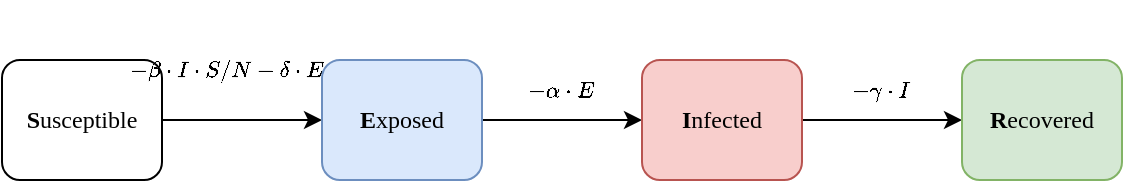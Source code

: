 <mxfile version="12.9.10" type="device"><diagram id="FG36tfGSG4wHbOtnv9c_" name="Page-1"><mxGraphModel dx="981" dy="516" grid="1" gridSize="10" guides="1" tooltips="1" connect="1" arrows="1" fold="1" page="1" pageScale="1" pageWidth="850" pageHeight="1100" math="1" shadow="0"><root><mxCell id="0"/><mxCell id="1" parent="0"/><mxCell id="bVCrSv2bwjg30R1tcTTc-8" value="&lt;font style=&quot;font-size: 11px&quot; face=&quot;serif&quot;&gt;$$ - \beta \cdot I \cdot S / N\\ -\delta \cdot E \cdot S$$&lt;/font&gt;" style="text;html=1;strokeColor=none;fillColor=none;align=center;verticalAlign=middle;whiteSpace=wrap;rounded=0;" parent="1" vertex="1"><mxGeometry x="110" y="180" width="100" height="70" as="geometry"/></mxCell><mxCell id="SVmLnqmhOzJaJuNP5m9O-1" style="edgeStyle=orthogonalEdgeStyle;rounded=0;orthogonalLoop=1;jettySize=auto;html=1;" edge="1" parent="1" source="bVCrSv2bwjg30R1tcTTc-1" target="bVCrSv2bwjg30R1tcTTc-2"><mxGeometry relative="1" as="geometry"/></mxCell><mxCell id="bVCrSv2bwjg30R1tcTTc-1" value="&lt;font face=&quot;serif&quot;&gt;&lt;b&gt;S&lt;/b&gt;usceptible&lt;/font&gt;" style="rounded=1;whiteSpace=wrap;html=1;fillColor=none;" parent="1" vertex="1"><mxGeometry x="40" y="210" width="80" height="60" as="geometry"/></mxCell><mxCell id="bVCrSv2bwjg30R1tcTTc-6" style="edgeStyle=orthogonalEdgeStyle;rounded=0;orthogonalLoop=1;jettySize=auto;html=1;entryX=0;entryY=0.5;entryDx=0;entryDy=0;exitX=1;exitY=0.5;exitDx=0;exitDy=0;" parent="1" source="bVCrSv2bwjg30R1tcTTc-2" target="bVCrSv2bwjg30R1tcTTc-3" edge="1"><mxGeometry relative="1" as="geometry"><Array as="points"><mxPoint x="310" y="240"/><mxPoint x="310" y="240"/></Array></mxGeometry></mxCell><mxCell id="bVCrSv2bwjg30R1tcTTc-2" value="&lt;font face=&quot;serif&quot;&gt;&lt;b&gt;E&lt;/b&gt;xposed&lt;/font&gt;" style="rounded=1;whiteSpace=wrap;html=1;fillColor=#dae8fc;strokeColor=#6c8ebf;" parent="1" vertex="1"><mxGeometry x="200" y="210" width="80" height="60" as="geometry"/></mxCell><mxCell id="bVCrSv2bwjg30R1tcTTc-7" style="edgeStyle=orthogonalEdgeStyle;rounded=0;orthogonalLoop=1;jettySize=auto;html=1;entryX=0;entryY=0.5;entryDx=0;entryDy=0;" parent="1" source="bVCrSv2bwjg30R1tcTTc-3" target="bVCrSv2bwjg30R1tcTTc-4" edge="1"><mxGeometry relative="1" as="geometry"/></mxCell><mxCell id="bVCrSv2bwjg30R1tcTTc-3" value="&lt;font face=&quot;serif&quot;&gt;&lt;b&gt;I&lt;/b&gt;nfected&lt;/font&gt;" style="rounded=1;whiteSpace=wrap;html=1;fillColor=#f8cecc;strokeColor=#b85450;" parent="1" vertex="1"><mxGeometry x="360" y="210" width="80" height="60" as="geometry"/></mxCell><mxCell id="bVCrSv2bwjg30R1tcTTc-4" value="&lt;font face=&quot;serif&quot;&gt;&lt;b&gt;R&lt;/b&gt;ecovered&lt;/font&gt;" style="rounded=1;whiteSpace=wrap;html=1;fillColor=#d5e8d4;strokeColor=#82b366;" parent="1" vertex="1"><mxGeometry x="520" y="210" width="80" height="60" as="geometry"/></mxCell><mxCell id="bVCrSv2bwjg30R1tcTTc-9" value="&lt;font style=&quot;font-size: 11px&quot; face=&quot;serif&quot;&gt;$$ - \alpha \cdot E$$&lt;/font&gt;" style="text;html=1;strokeColor=none;fillColor=none;align=center;verticalAlign=middle;whiteSpace=wrap;rounded=0;" parent="1" vertex="1"><mxGeometry x="290" y="210" width="60" height="30" as="geometry"/></mxCell><mxCell id="bVCrSv2bwjg30R1tcTTc-10" value="&lt;font style=&quot;font-size: 11px&quot; face=&quot;serif&quot;&gt;$$-\gamma \cdot I$$&lt;/font&gt;" style="text;html=1;strokeColor=none;fillColor=none;align=center;verticalAlign=middle;whiteSpace=wrap;rounded=0;" parent="1" vertex="1"><mxGeometry x="450" y="210" width="60" height="30" as="geometry"/></mxCell></root></mxGraphModel></diagram></mxfile>